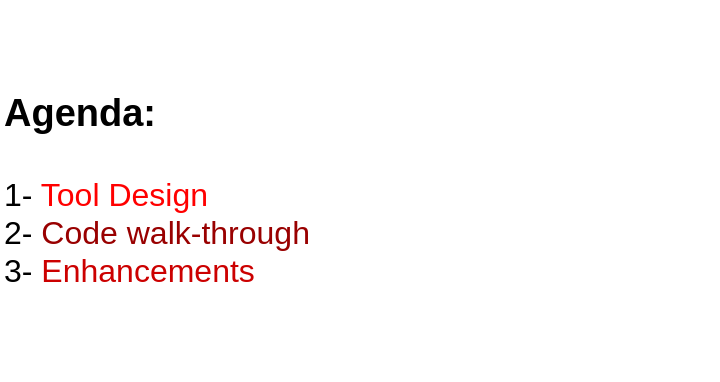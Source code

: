 <mxfile version="20.4.1" type="device" pages="2"><diagram id="8pxijsQr3tGvjqqE3RII" name="Agenda"><mxGraphModel dx="1426" dy="826" grid="0" gridSize="10" guides="1" tooltips="1" connect="1" arrows="1" fold="1" page="1" pageScale="1" pageWidth="1169" pageHeight="827" math="0" shadow="0"><root><mxCell id="0"/><mxCell id="1" parent="0"/><mxCell id="2BKfuAJLLdtBN7b7XCZN-1" value="&lt;font style=&quot;font-size: 19px;&quot;&gt;&lt;b style=&quot;&quot;&gt;Agenda:&lt;/b&gt;&lt;br style=&quot;&quot;&gt;&lt;/font&gt;&lt;br style=&quot;font-size: 16px;&quot;&gt;1- &lt;font color=&quot;#ff0000&quot;&gt;Tool Design&lt;/font&gt;&lt;br style=&quot;font-size: 16px;&quot;&gt;2- &lt;font color=&quot;#990000&quot;&gt;Code walk-through&lt;/font&gt;&lt;br style=&quot;font-size: 16px;&quot;&gt;3- &lt;font color=&quot;#cc0000&quot;&gt;Enhancements&lt;/font&gt;" style="text;html=1;strokeColor=none;fillColor=none;align=left;verticalAlign=middle;whiteSpace=wrap;rounded=0;fontSize=16;" vertex="1" parent="1"><mxGeometry x="18" y="193" width="359" height="190" as="geometry"/></mxCell></root></mxGraphModel></diagram><diagram id="eIQ6-Vm9VEzmRm1BvEHo" name="Design"><mxGraphModel dx="1426" dy="826" grid="0" gridSize="10" guides="1" tooltips="1" connect="1" arrows="1" fold="1" page="0" pageScale="1" pageWidth="1169" pageHeight="827" math="0" shadow="0"><root><mxCell id="0"/><mxCell id="1" parent="0"/><mxCell id="aWRnSeIih2yc9UbzO76_-24" value="" style="rounded=0;whiteSpace=wrap;html=1;fillColor=none;sketch=1;" vertex="1" parent="1"><mxGeometry x="670" y="240" width="290" height="370" as="geometry"/></mxCell><mxCell id="aWRnSeIih2yc9UbzO76_-2" value="App Importer" style="rounded=0;whiteSpace=wrap;html=1;sketch=1;" vertex="1" parent="1"><mxGeometry x="20" y="320" width="100" height="50" as="geometry"/></mxCell><mxCell id="aWRnSeIih2yc9UbzO76_-7" value="Args validator" style="rounded=0;whiteSpace=wrap;html=1;sketch=1;" vertex="1" parent="1"><mxGeometry x="220" y="320" width="100" height="50" as="geometry"/></mxCell><mxCell id="aWRnSeIih2yc9UbzO76_-8" value="" style="endArrow=classic;html=1;rounded=0;exitX=1;exitY=0.5;exitDx=0;exitDy=0;entryX=0;entryY=0.5;entryDx=0;entryDy=0;sketch=1;" edge="1" parent="1" source="aWRnSeIih2yc9UbzO76_-2" target="aWRnSeIih2yc9UbzO76_-7"><mxGeometry width="50" height="50" relative="1" as="geometry"><mxPoint x="450" y="440" as="sourcePoint"/><mxPoint x="500" y="390" as="targetPoint"/></mxGeometry></mxCell><mxCell id="aWRnSeIih2yc9UbzO76_-9" value="" style="endArrow=classic;html=1;rounded=0;exitX=0.5;exitY=0;exitDx=0;exitDy=0;sketch=1;" edge="1" parent="1" source="aWRnSeIih2yc9UbzO76_-7"><mxGeometry width="50" height="50" relative="1" as="geometry"><mxPoint x="220" y="320" as="sourcePoint"/><mxPoint x="220" y="200" as="targetPoint"/><Array as="points"><mxPoint x="270" y="200"/></Array></mxGeometry></mxCell><mxCell id="aWRnSeIih2yc9UbzO76_-10" value="Invalid" style="rhombus;whiteSpace=wrap;html=1;sketch=1;" vertex="1" parent="1"><mxGeometry x="160" y="170" width="60" height="60" as="geometry"/></mxCell><mxCell id="aWRnSeIih2yc9UbzO76_-11" value="" style="endArrow=classic;html=1;rounded=0;exitX=0;exitY=0.5;exitDx=0;exitDy=0;entryX=0.5;entryY=0;entryDx=0;entryDy=0;sketch=1;" edge="1" parent="1" source="aWRnSeIih2yc9UbzO76_-10" target="aWRnSeIih2yc9UbzO76_-2"><mxGeometry width="50" height="50" relative="1" as="geometry"><mxPoint x="450" y="440" as="sourcePoint"/><mxPoint x="50" y="200" as="targetPoint"/><Array as="points"><mxPoint x="70" y="200"/></Array></mxGeometry></mxCell><mxCell id="aWRnSeIih2yc9UbzO76_-12" value="Valid" style="rhombus;whiteSpace=wrap;html=1;sketch=1;" vertex="1" parent="1"><mxGeometry x="380" y="315" width="60" height="60" as="geometry"/></mxCell><mxCell id="aWRnSeIih2yc9UbzO76_-13" value="" style="endArrow=classic;html=1;rounded=0;exitX=1;exitY=0.5;exitDx=0;exitDy=0;entryX=0;entryY=0.5;entryDx=0;entryDy=0;sketch=1;" edge="1" parent="1" source="aWRnSeIih2yc9UbzO76_-7" target="aWRnSeIih2yc9UbzO76_-12"><mxGeometry width="50" height="50" relative="1" as="geometry"><mxPoint x="450" y="440" as="sourcePoint"/><mxPoint x="500" y="390" as="targetPoint"/></mxGeometry></mxCell><mxCell id="aWRnSeIih2yc9UbzO76_-14" value="Parser" style="rounded=0;whiteSpace=wrap;html=1;sketch=1;" vertex="1" parent="1"><mxGeometry x="510" y="320" width="100" height="50" as="geometry"/></mxCell><mxCell id="aWRnSeIih2yc9UbzO76_-15" value="" style="endArrow=classic;html=1;rounded=0;exitX=1;exitY=0.5;exitDx=0;exitDy=0;entryX=0;entryY=0.5;entryDx=0;entryDy=0;sketch=1;" edge="1" parent="1" target="aWRnSeIih2yc9UbzO76_-14"><mxGeometry width="50" height="50" relative="1" as="geometry"><mxPoint x="440" y="344.5" as="sourcePoint"/><mxPoint x="500" y="344.5" as="targetPoint"/></mxGeometry></mxCell><mxCell id="aWRnSeIih2yc9UbzO76_-16" value="Parser&lt;br&gt;Factory" style="rounded=0;whiteSpace=wrap;html=1;sketch=1;" vertex="1" parent="1"><mxGeometry x="490" y="480" width="110" height="50" as="geometry"/></mxCell><mxCell id="aWRnSeIih2yc9UbzO76_-17" value="" style="endArrow=classic;html=1;rounded=0;exitX=0.44;exitY=1.08;exitDx=0;exitDy=0;entryX=0.6;entryY=-0.044;entryDx=0;entryDy=0;sketch=1;entryPerimeter=0;exitPerimeter=0;" edge="1" parent="1" source="aWRnSeIih2yc9UbzO76_-14" target="aWRnSeIih2yc9UbzO76_-16"><mxGeometry width="50" height="50" relative="1" as="geometry"><mxPoint x="610" y="344.5" as="sourcePoint"/><mxPoint x="680" y="345" as="targetPoint"/></mxGeometry></mxCell><mxCell id="aWRnSeIih2yc9UbzO76_-18" value="Parsing Process" style="rounded=0;whiteSpace=wrap;html=1;sketch=1;" vertex="1" parent="1"><mxGeometry x="750" y="475" width="120" height="60" as="geometry"/></mxCell><mxCell id="aWRnSeIih2yc9UbzO76_-19" value="" style="endArrow=classic;html=1;rounded=0;exitX=1;exitY=0.5;exitDx=0;exitDy=0;sketch=1;" edge="1" parent="1" source="aWRnSeIih2yc9UbzO76_-16"><mxGeometry width="50" height="50" relative="1" as="geometry"><mxPoint x="600" y="490" as="sourcePoint"/><mxPoint x="745" y="505" as="targetPoint"/></mxGeometry></mxCell><mxCell id="aWRnSeIih2yc9UbzO76_-20" value="Determine&lt;br&gt;Datastore" style="rounded=0;whiteSpace=wrap;html=1;sketch=1;" vertex="1" parent="1"><mxGeometry x="750" y="320" width="120" height="60" as="geometry"/></mxCell><mxCell id="aWRnSeIih2yc9UbzO76_-21" value="" style="endArrow=classic;html=1;rounded=0;sketch=1;entryX=0.5;entryY=1;entryDx=0;entryDy=0;" edge="1" parent="1" target="aWRnSeIih2yc9UbzO76_-20"><mxGeometry width="50" height="50" relative="1" as="geometry"><mxPoint x="810" y="475" as="sourcePoint"/><mxPoint x="860" y="425" as="targetPoint"/></mxGeometry></mxCell><mxCell id="aWRnSeIih2yc9UbzO76_-22" value="Parsing&amp;nbsp;&lt;br&gt;Completed" style="rounded=0;whiteSpace=wrap;html=1;sketch=1;" vertex="1" parent="1"><mxGeometry x="750" y="130" width="120" height="60" as="geometry"/></mxCell><mxCell id="aWRnSeIih2yc9UbzO76_-23" value="" style="endArrow=classic;html=1;rounded=0;sketch=1;entryX=0.5;entryY=1;entryDx=0;entryDy=0;" edge="1" parent="1"><mxGeometry width="50" height="50" relative="1" as="geometry"><mxPoint x="810" y="310" as="sourcePoint"/><mxPoint x="809.5" y="180" as="targetPoint"/></mxGeometry></mxCell><mxCell id="aWRnSeIih2yc9UbzO76_-25" value="" style="endArrow=classic;html=1;rounded=0;sketch=1;entryX=0.25;entryY=0;entryDx=0;entryDy=0;" edge="1" parent="1" target="aWRnSeIih2yc9UbzO76_-2"><mxGeometry width="50" height="50" relative="1" as="geometry"><mxPoint x="810" y="130" as="sourcePoint"/><mxPoint x="30" y="40" as="targetPoint"/><Array as="points"><mxPoint x="810" y="40"/><mxPoint x="45" y="40"/></Array></mxGeometry></mxCell></root></mxGraphModel></diagram></mxfile>
